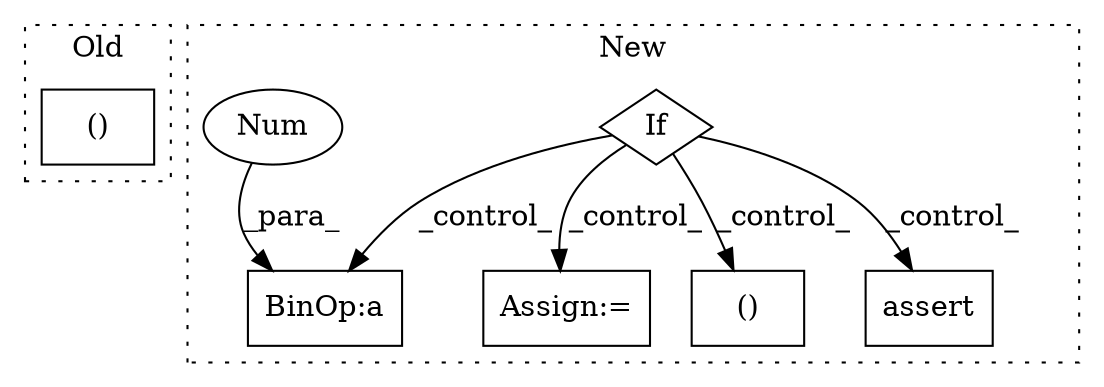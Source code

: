 digraph G {
subgraph cluster0 {
1 [label="()" a="54" s="2397" l="6" shape="box"];
label = "Old";
style="dotted";
}
subgraph cluster1 {
2 [label="assert" a="65" s="2930" l="6" shape="box"];
3 [label="If" a="96" s="2299,2341" l="3,14" shape="diamond"];
4 [label="BinOp:a" a="82" s="3065" l="1" shape="box"];
5 [label="Num" a="76" s="3066" l="1" shape="ellipse"];
6 [label="Assign:=" a="68" s="2970" l="3" shape="box"];
7 [label="()" a="54" s="2416" l="6" shape="box"];
label = "New";
style="dotted";
}
3 -> 4 [label="_control_"];
3 -> 2 [label="_control_"];
3 -> 7 [label="_control_"];
3 -> 6 [label="_control_"];
5 -> 4 [label="_para_"];
}